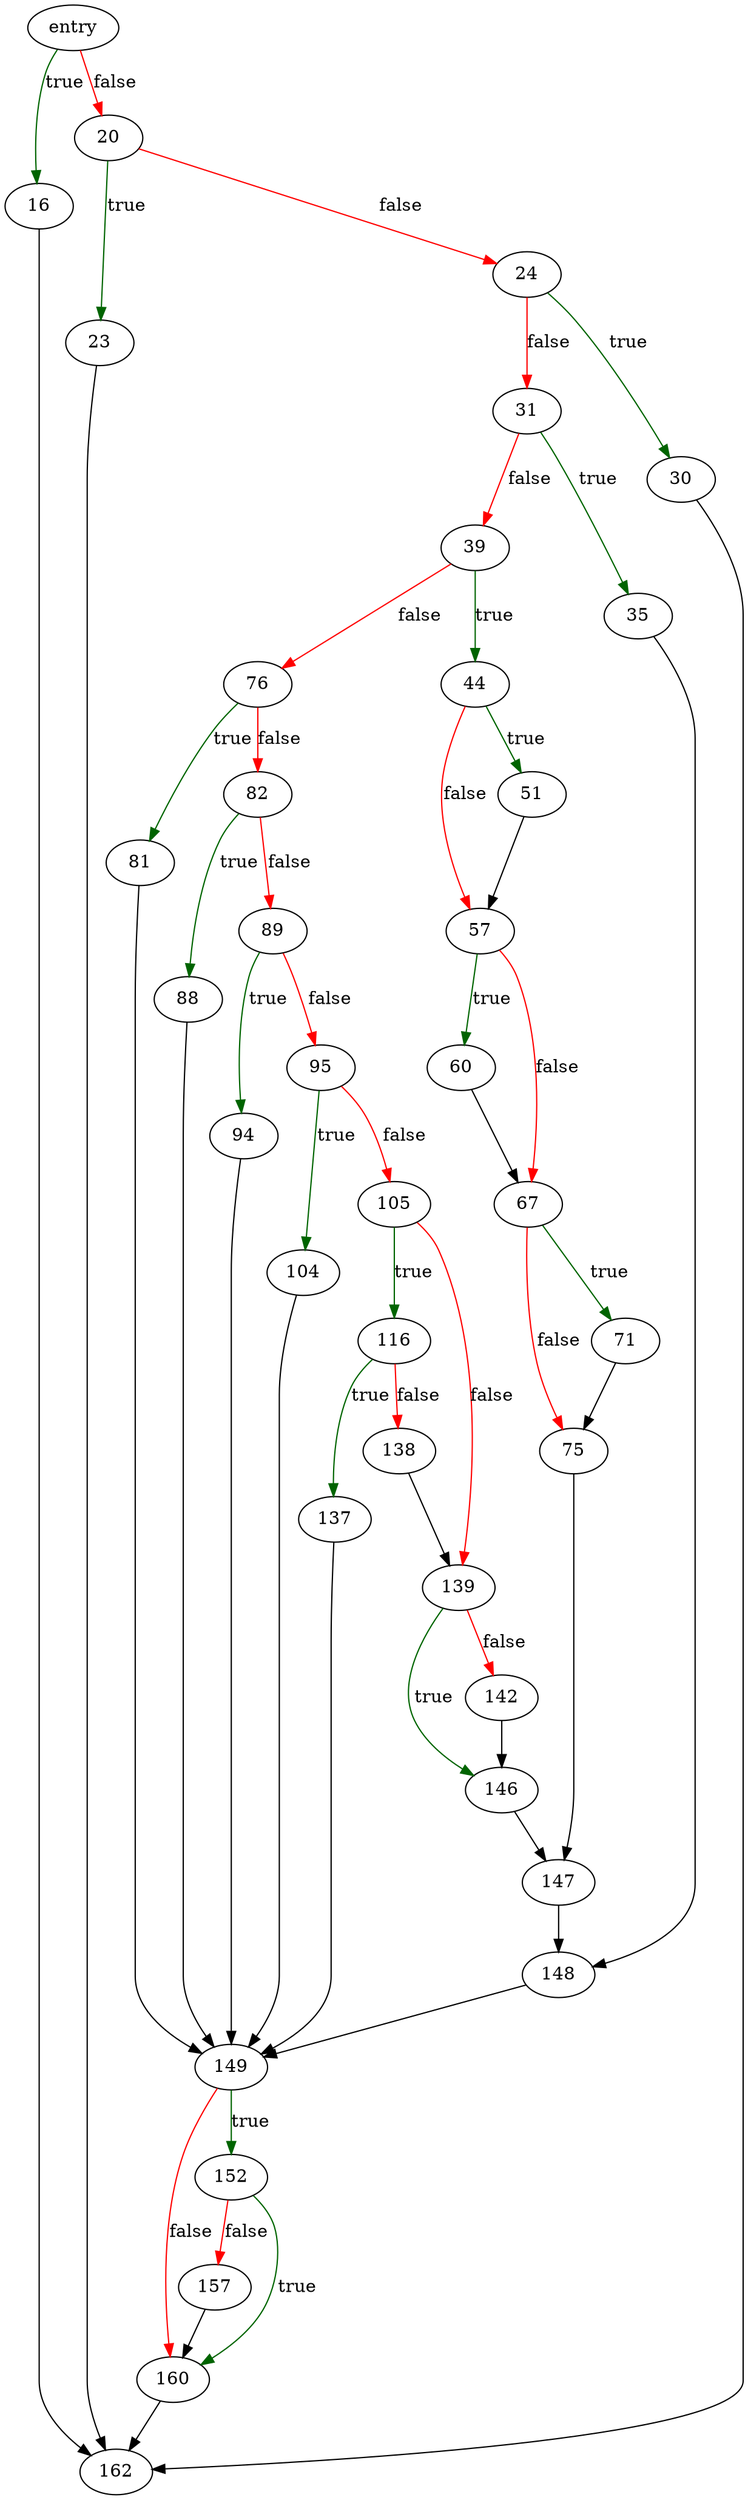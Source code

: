 digraph "sqlite3PagerCommitPhaseOne" {
	// Node definitions.
	3 [label=entry];
	16;
	20;
	23;
	24;
	30;
	31;
	35;
	39;
	44;
	51;
	57;
	60;
	67;
	71;
	75;
	76;
	81;
	82;
	88;
	89;
	94;
	95;
	104;
	105;
	116;
	137;
	138;
	139;
	142;
	146;
	147;
	148;
	149;
	152;
	157;
	160;
	162;

	// Edge definitions.
	3 -> 16 [
		color=darkgreen
		label=true
	];
	3 -> 20 [
		color=red
		label=false
	];
	16 -> 162;
	20 -> 23 [
		color=darkgreen
		label=true
	];
	20 -> 24 [
		color=red
		label=false
	];
	23 -> 162;
	24 -> 30 [
		color=darkgreen
		label=true
	];
	24 -> 31 [
		color=red
		label=false
	];
	30 -> 162;
	31 -> 35 [
		color=darkgreen
		label=true
	];
	31 -> 39 [
		color=red
		label=false
	];
	35 -> 148;
	39 -> 44 [
		color=darkgreen
		label=true
	];
	39 -> 76 [
		color=red
		label=false
	];
	44 -> 51 [
		color=darkgreen
		label=true
	];
	44 -> 57 [
		color=red
		label=false
	];
	51 -> 57;
	57 -> 60 [
		color=darkgreen
		label=true
	];
	57 -> 67 [
		color=red
		label=false
	];
	60 -> 67;
	67 -> 71 [
		color=darkgreen
		label=true
	];
	67 -> 75 [
		color=red
		label=false
	];
	71 -> 75;
	75 -> 147;
	76 -> 81 [
		color=darkgreen
		label=true
	];
	76 -> 82 [
		color=red
		label=false
	];
	81 -> 149;
	82 -> 88 [
		color=darkgreen
		label=true
	];
	82 -> 89 [
		color=red
		label=false
	];
	88 -> 149;
	89 -> 94 [
		color=darkgreen
		label=true
	];
	89 -> 95 [
		color=red
		label=false
	];
	94 -> 149;
	95 -> 104 [
		color=darkgreen
		label=true
	];
	95 -> 105 [
		color=red
		label=false
	];
	104 -> 149;
	105 -> 116 [
		color=darkgreen
		label=true
	];
	105 -> 139 [
		color=red
		label=false
	];
	116 -> 137 [
		color=darkgreen
		label=true
	];
	116 -> 138 [
		color=red
		label=false
	];
	137 -> 149;
	138 -> 139;
	139 -> 142 [
		color=red
		label=false
	];
	139 -> 146 [
		color=darkgreen
		label=true
	];
	142 -> 146;
	146 -> 147;
	147 -> 148;
	148 -> 149;
	149 -> 152 [
		color=darkgreen
		label=true
	];
	149 -> 160 [
		color=red
		label=false
	];
	152 -> 157 [
		color=red
		label=false
	];
	152 -> 160 [
		color=darkgreen
		label=true
	];
	157 -> 160;
	160 -> 162;
}